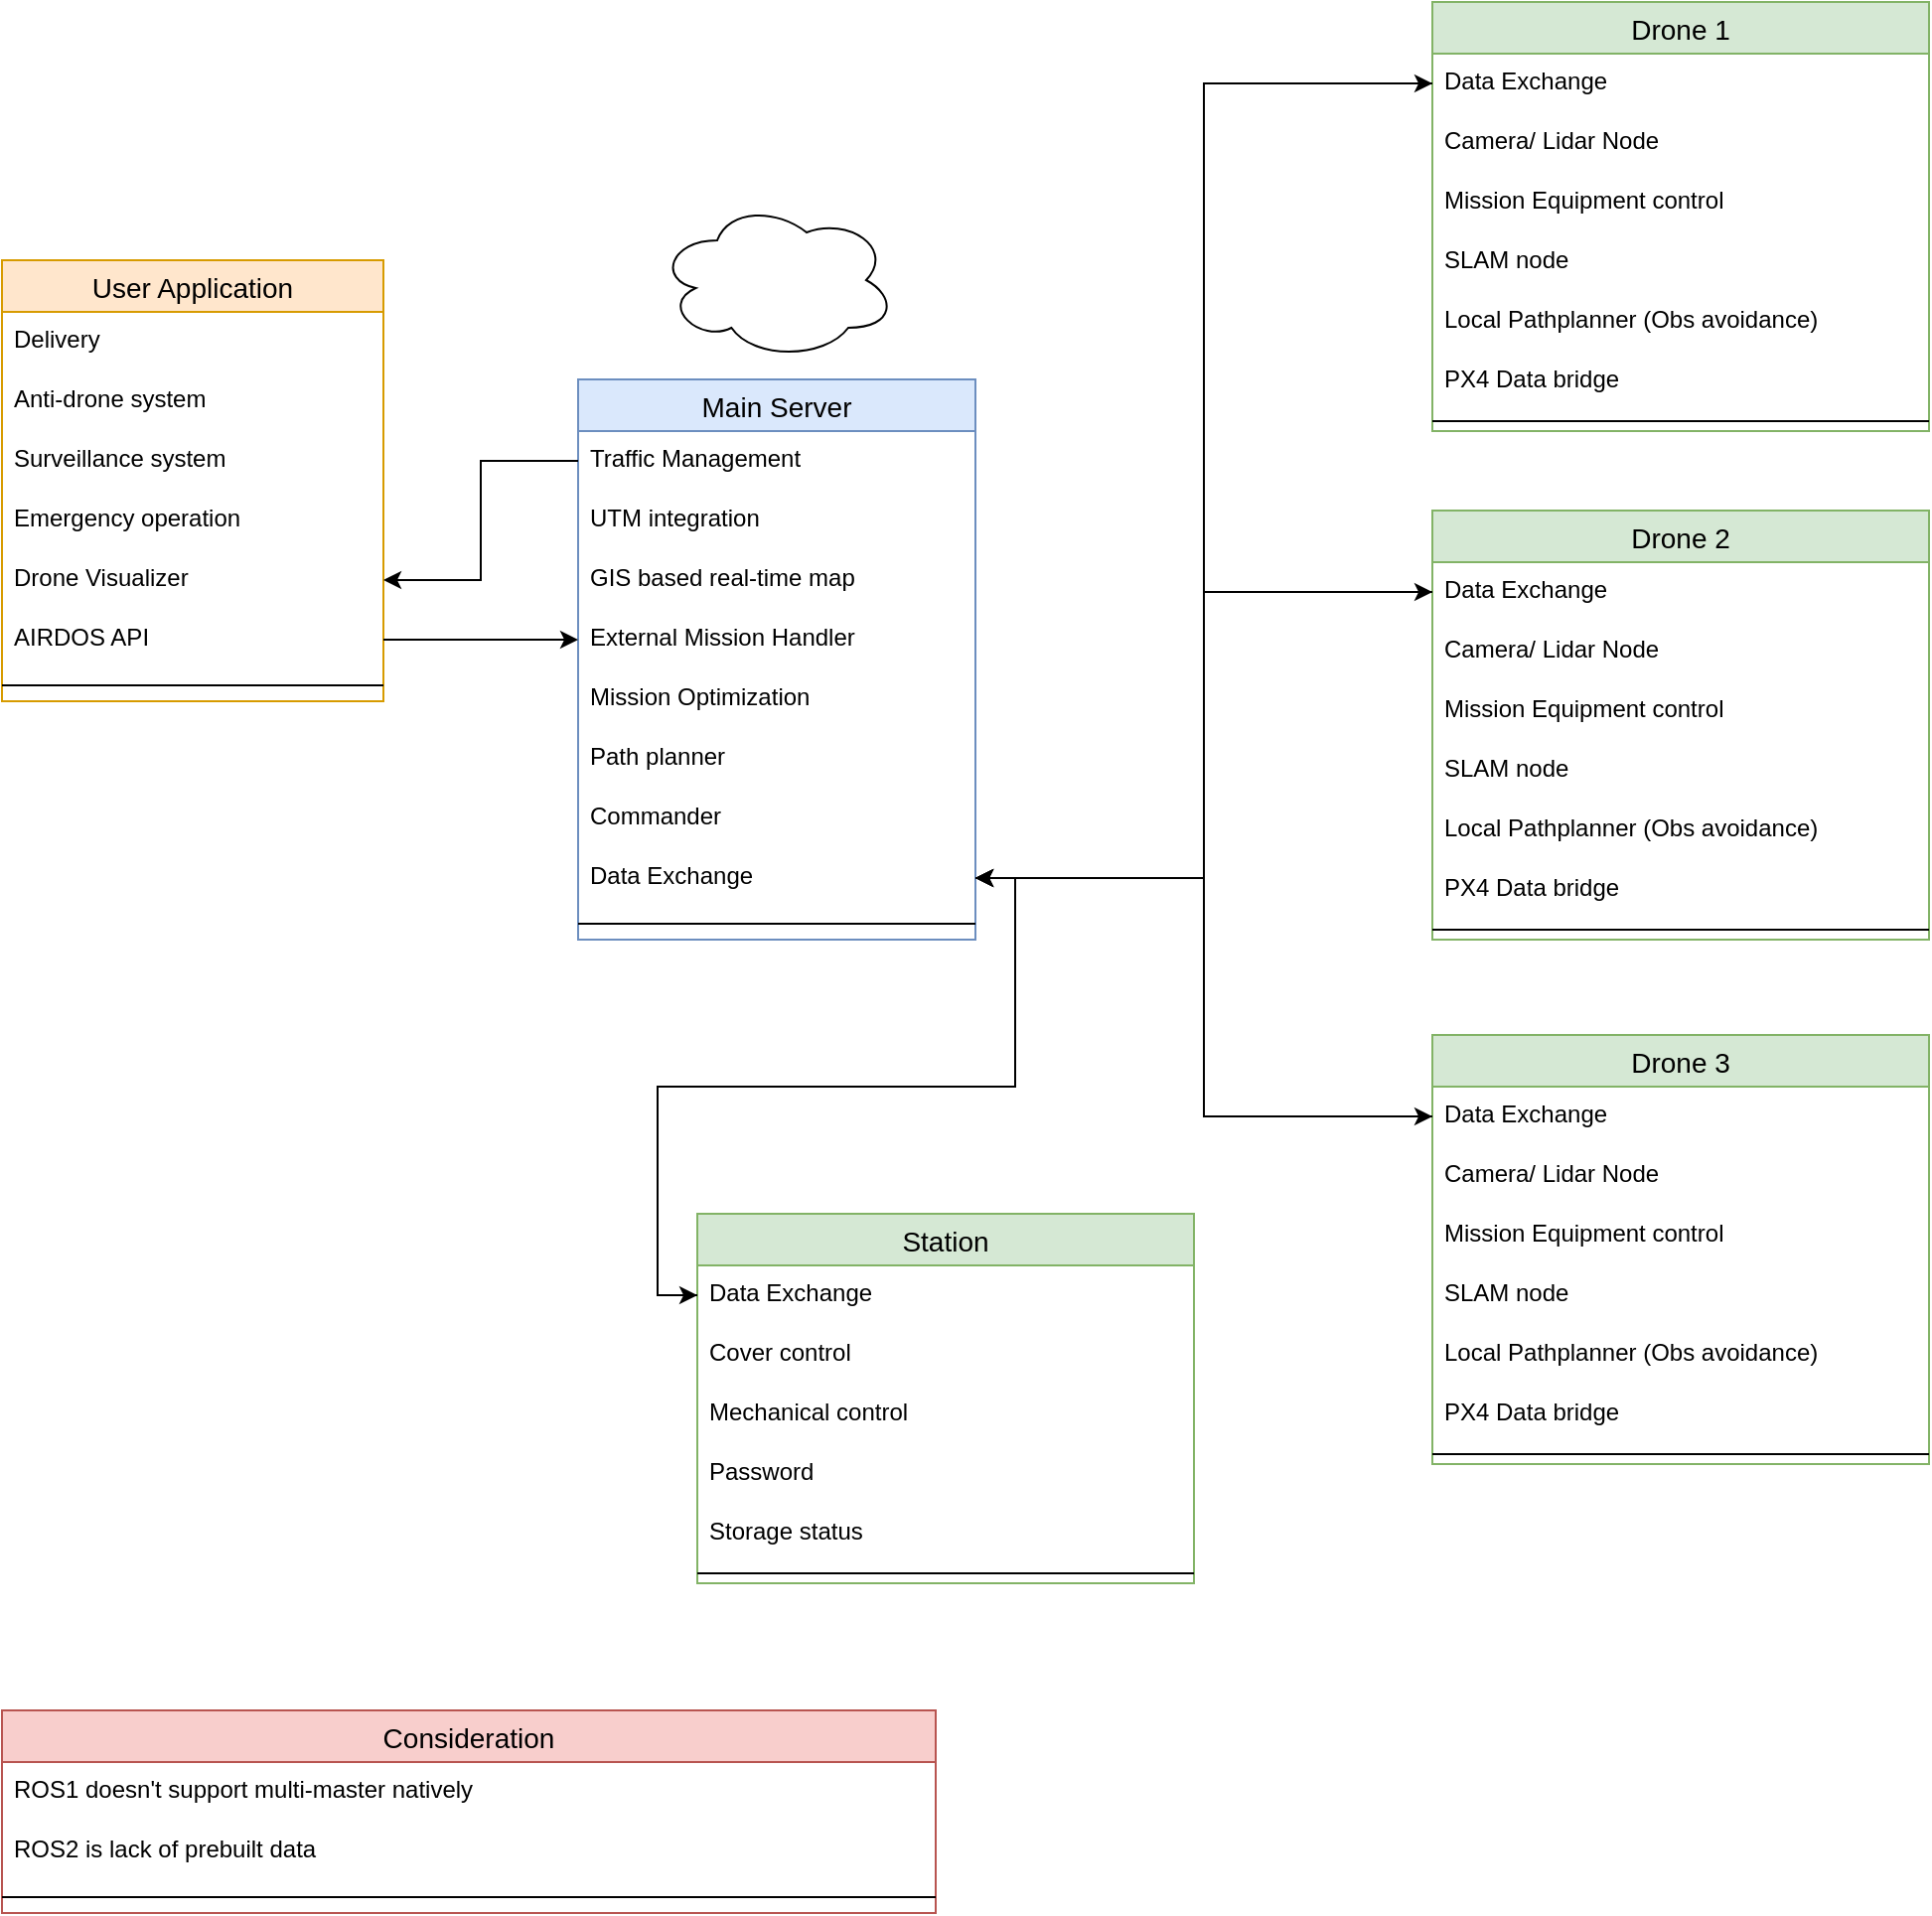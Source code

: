 <mxfile version="14.1.9" type="device" pages="3"><diagram id="08Zb4XzWUyVjKzQZQymE" name="AIRDOS Goal"><mxGraphModel dx="2426" dy="1359" grid="1" gridSize="10" guides="1" tooltips="1" connect="1" arrows="1" fold="1" page="1" pageScale="1" pageWidth="827" pageHeight="1169" math="0" shadow="0"><root><mxCell id="0"/><mxCell id="1" parent="0"/><mxCell id="3Qenq0UvLknU568vcZy3-1" value="Main Server" style="swimlane;fontStyle=0;childLayout=stackLayout;horizontal=1;startSize=26;horizontalStack=0;resizeParent=1;resizeParentMax=0;resizeLast=0;collapsible=1;marginBottom=0;align=center;fontSize=14;fillColor=#dae8fc;strokeColor=#6c8ebf;" vertex="1" parent="1"><mxGeometry x="730" y="220" width="200" height="282" as="geometry"/></mxCell><mxCell id="3Qenq0UvLknU568vcZy3-2" value="Traffic Management" style="text;strokeColor=none;fillColor=none;spacingLeft=4;spacingRight=4;overflow=hidden;rotatable=0;points=[[0,0.5],[1,0.5]];portConstraint=eastwest;fontSize=12;" vertex="1" parent="3Qenq0UvLknU568vcZy3-1"><mxGeometry y="26" width="200" height="30" as="geometry"/></mxCell><mxCell id="3Qenq0UvLknU568vcZy3-5" value="UTM integration" style="text;strokeColor=none;fillColor=none;spacingLeft=4;spacingRight=4;overflow=hidden;rotatable=0;points=[[0,0.5],[1,0.5]];portConstraint=eastwest;fontSize=12;" vertex="1" parent="3Qenq0UvLknU568vcZy3-1"><mxGeometry y="56" width="200" height="30" as="geometry"/></mxCell><mxCell id="3Qenq0UvLknU568vcZy3-3" value="GIS based real-time map" style="text;strokeColor=none;fillColor=none;spacingLeft=4;spacingRight=4;overflow=hidden;rotatable=0;points=[[0,0.5],[1,0.5]];portConstraint=eastwest;fontSize=12;" vertex="1" parent="3Qenq0UvLknU568vcZy3-1"><mxGeometry y="86" width="200" height="30" as="geometry"/></mxCell><mxCell id="3Qenq0UvLknU568vcZy3-19" value="External Mission Handler" style="text;strokeColor=none;fillColor=none;spacingLeft=4;spacingRight=4;overflow=hidden;rotatable=0;points=[[0,0.5],[1,0.5]];portConstraint=eastwest;fontSize=12;" vertex="1" parent="3Qenq0UvLknU568vcZy3-1"><mxGeometry y="116" width="200" height="30" as="geometry"/></mxCell><mxCell id="3Qenq0UvLknU568vcZy3-6" value="Mission Optimization" style="text;strokeColor=none;fillColor=none;spacingLeft=4;spacingRight=4;overflow=hidden;rotatable=0;points=[[0,0.5],[1,0.5]];portConstraint=eastwest;fontSize=12;" vertex="1" parent="3Qenq0UvLknU568vcZy3-1"><mxGeometry y="146" width="200" height="30" as="geometry"/></mxCell><mxCell id="3Qenq0UvLknU568vcZy3-4" value="Path planner" style="text;strokeColor=none;fillColor=none;spacingLeft=4;spacingRight=4;overflow=hidden;rotatable=0;points=[[0,0.5],[1,0.5]];portConstraint=eastwest;fontSize=12;" vertex="1" parent="3Qenq0UvLknU568vcZy3-1"><mxGeometry y="176" width="200" height="30" as="geometry"/></mxCell><mxCell id="3Qenq0UvLknU568vcZy3-17" value="Commander" style="text;strokeColor=none;fillColor=none;spacingLeft=4;spacingRight=4;overflow=hidden;rotatable=0;points=[[0,0.5],[1,0.5]];portConstraint=eastwest;fontSize=12;" vertex="1" parent="3Qenq0UvLknU568vcZy3-1"><mxGeometry y="206" width="200" height="30" as="geometry"/></mxCell><mxCell id="3Qenq0UvLknU568vcZy3-61" value="Data Exchange" style="text;strokeColor=none;fillColor=none;spacingLeft=4;spacingRight=4;overflow=hidden;rotatable=0;points=[[0,0.5],[1,0.5]];portConstraint=eastwest;fontSize=12;" vertex="1" parent="3Qenq0UvLknU568vcZy3-1"><mxGeometry y="236" width="200" height="30" as="geometry"/></mxCell><mxCell id="3Qenq0UvLknU568vcZy3-7" value="" style="line;strokeWidth=1;rotatable=0;dashed=0;labelPosition=right;align=left;verticalAlign=middle;spacingTop=0;spacingLeft=6;points=[];portConstraint=eastwest;" vertex="1" parent="3Qenq0UvLknU568vcZy3-1"><mxGeometry y="266" width="200" height="16" as="geometry"/></mxCell><mxCell id="3Qenq0UvLknU568vcZy3-8" value="Drone 1" style="swimlane;fontStyle=0;childLayout=stackLayout;horizontal=1;startSize=26;horizontalStack=0;resizeParent=1;resizeParentMax=0;resizeLast=0;collapsible=1;marginBottom=0;align=center;fontSize=14;fillColor=#d5e8d4;strokeColor=#82b366;" vertex="1" parent="1"><mxGeometry x="1160" y="30" width="250" height="216" as="geometry"/></mxCell><mxCell id="3Qenq0UvLknU568vcZy3-13" value="Data Exchange" style="text;strokeColor=none;fillColor=none;spacingLeft=4;spacingRight=4;overflow=hidden;rotatable=0;points=[[0,0.5],[1,0.5]];portConstraint=eastwest;fontSize=12;" vertex="1" parent="3Qenq0UvLknU568vcZy3-8"><mxGeometry y="26" width="250" height="30" as="geometry"/></mxCell><mxCell id="3Qenq0UvLknU568vcZy3-10" value="Camera/ Lidar Node" style="text;strokeColor=none;fillColor=none;spacingLeft=4;spacingRight=4;overflow=hidden;rotatable=0;points=[[0,0.5],[1,0.5]];portConstraint=eastwest;fontSize=12;" vertex="1" parent="3Qenq0UvLknU568vcZy3-8"><mxGeometry y="56" width="250" height="30" as="geometry"/></mxCell><mxCell id="3Qenq0UvLknU568vcZy3-11" value="Mission Equipment control&#10;" style="text;strokeColor=none;fillColor=none;spacingLeft=4;spacingRight=4;overflow=hidden;rotatable=0;points=[[0,0.5],[1,0.5]];portConstraint=eastwest;fontSize=12;" vertex="1" parent="3Qenq0UvLknU568vcZy3-8"><mxGeometry y="86" width="250" height="30" as="geometry"/></mxCell><mxCell id="3Qenq0UvLknU568vcZy3-12" value="SLAM node" style="text;strokeColor=none;fillColor=none;spacingLeft=4;spacingRight=4;overflow=hidden;rotatable=0;points=[[0,0.5],[1,0.5]];portConstraint=eastwest;fontSize=12;" vertex="1" parent="3Qenq0UvLknU568vcZy3-8"><mxGeometry y="116" width="250" height="30" as="geometry"/></mxCell><mxCell id="3Qenq0UvLknU568vcZy3-20" value="Local Pathplanner (Obs avoidance)" style="text;strokeColor=none;fillColor=none;spacingLeft=4;spacingRight=4;overflow=hidden;rotatable=0;points=[[0,0.5],[1,0.5]];portConstraint=eastwest;fontSize=12;" vertex="1" parent="3Qenq0UvLknU568vcZy3-8"><mxGeometry y="146" width="250" height="30" as="geometry"/></mxCell><mxCell id="3Qenq0UvLknU568vcZy3-18" value="PX4 Data bridge" style="text;strokeColor=none;fillColor=none;spacingLeft=4;spacingRight=4;overflow=hidden;rotatable=0;points=[[0,0.5],[1,0.5]];portConstraint=eastwest;fontSize=12;" vertex="1" parent="3Qenq0UvLknU568vcZy3-8"><mxGeometry y="176" width="250" height="30" as="geometry"/></mxCell><mxCell id="3Qenq0UvLknU568vcZy3-14" value="" style="line;strokeWidth=1;rotatable=0;dashed=0;labelPosition=right;align=left;verticalAlign=middle;spacingTop=0;spacingLeft=6;points=[];portConstraint=eastwest;" vertex="1" parent="3Qenq0UvLknU568vcZy3-8"><mxGeometry y="206" width="250" height="10" as="geometry"/></mxCell><mxCell id="3Qenq0UvLknU568vcZy3-21" value="User Application" style="swimlane;fontStyle=0;childLayout=stackLayout;horizontal=1;startSize=26;horizontalStack=0;resizeParent=1;resizeParentMax=0;resizeLast=0;collapsible=1;marginBottom=0;align=center;fontSize=14;fillColor=#ffe6cc;strokeColor=#d79b00;" vertex="1" parent="1"><mxGeometry x="440" y="160" width="192" height="222" as="geometry"/></mxCell><mxCell id="3Qenq0UvLknU568vcZy3-23" value="Delivery" style="text;strokeColor=none;fillColor=none;spacingLeft=4;spacingRight=4;overflow=hidden;rotatable=0;points=[[0,0.5],[1,0.5]];portConstraint=eastwest;fontSize=12;" vertex="1" parent="3Qenq0UvLknU568vcZy3-21"><mxGeometry y="26" width="192" height="30" as="geometry"/></mxCell><mxCell id="3Qenq0UvLknU568vcZy3-24" value="Anti-drone system" style="text;strokeColor=none;fillColor=none;spacingLeft=4;spacingRight=4;overflow=hidden;rotatable=0;points=[[0,0.5],[1,0.5]];portConstraint=eastwest;fontSize=12;" vertex="1" parent="3Qenq0UvLknU568vcZy3-21"><mxGeometry y="56" width="192" height="30" as="geometry"/></mxCell><mxCell id="3Qenq0UvLknU568vcZy3-25" value="Surveillance system" style="text;strokeColor=none;fillColor=none;spacingLeft=4;spacingRight=4;overflow=hidden;rotatable=0;points=[[0,0.5],[1,0.5]];portConstraint=eastwest;fontSize=12;" vertex="1" parent="3Qenq0UvLknU568vcZy3-21"><mxGeometry y="86" width="192" height="30" as="geometry"/></mxCell><mxCell id="3Qenq0UvLknU568vcZy3-26" value="Emergency operation" style="text;strokeColor=none;fillColor=none;spacingLeft=4;spacingRight=4;overflow=hidden;rotatable=0;points=[[0,0.5],[1,0.5]];portConstraint=eastwest;fontSize=12;" vertex="1" parent="3Qenq0UvLknU568vcZy3-21"><mxGeometry y="116" width="192" height="30" as="geometry"/></mxCell><mxCell id="3Qenq0UvLknU568vcZy3-33" value="Drone Visualizer" style="text;strokeColor=none;fillColor=none;spacingLeft=4;spacingRight=4;overflow=hidden;rotatable=0;points=[[0,0.5],[1,0.5]];portConstraint=eastwest;fontSize=12;" vertex="1" parent="3Qenq0UvLknU568vcZy3-21"><mxGeometry y="146" width="192" height="30" as="geometry"/></mxCell><mxCell id="3Qenq0UvLknU568vcZy3-30" value="AIRDOS API" style="text;strokeColor=none;fillColor=none;spacingLeft=4;spacingRight=4;overflow=hidden;rotatable=0;points=[[0,0.5],[1,0.5]];portConstraint=eastwest;fontSize=12;" vertex="1" parent="3Qenq0UvLknU568vcZy3-21"><mxGeometry y="176" width="192" height="30" as="geometry"/></mxCell><mxCell id="3Qenq0UvLknU568vcZy3-29" value="" style="line;strokeWidth=1;rotatable=0;dashed=0;labelPosition=right;align=left;verticalAlign=middle;spacingTop=0;spacingLeft=6;points=[];portConstraint=eastwest;" vertex="1" parent="3Qenq0UvLknU568vcZy3-21"><mxGeometry y="206" width="192" height="16" as="geometry"/></mxCell><mxCell id="3Qenq0UvLknU568vcZy3-31" style="edgeStyle=orthogonalEdgeStyle;rounded=0;orthogonalLoop=1;jettySize=auto;html=1;exitX=1;exitY=0.5;exitDx=0;exitDy=0;entryX=0;entryY=0.5;entryDx=0;entryDy=0;" edge="1" parent="1" source="3Qenq0UvLknU568vcZy3-30" target="3Qenq0UvLknU568vcZy3-19"><mxGeometry relative="1" as="geometry"/></mxCell><mxCell id="3Qenq0UvLknU568vcZy3-34" style="edgeStyle=orthogonalEdgeStyle;rounded=0;orthogonalLoop=1;jettySize=auto;html=1;exitX=0;exitY=0.5;exitDx=0;exitDy=0;entryX=1;entryY=0.5;entryDx=0;entryDy=0;" edge="1" parent="1" source="3Qenq0UvLknU568vcZy3-2" target="3Qenq0UvLknU568vcZy3-33"><mxGeometry relative="1" as="geometry"/></mxCell><mxCell id="3Qenq0UvLknU568vcZy3-39" value="Drone 2" style="swimlane;fontStyle=0;childLayout=stackLayout;horizontal=1;startSize=26;horizontalStack=0;resizeParent=1;resizeParentMax=0;resizeLast=0;collapsible=1;marginBottom=0;align=center;fontSize=14;fillColor=#d5e8d4;strokeColor=#82b366;" vertex="1" parent="1"><mxGeometry x="1160" y="286" width="250" height="216" as="geometry"/></mxCell><mxCell id="3Qenq0UvLknU568vcZy3-40" value="Data Exchange" style="text;strokeColor=none;fillColor=none;spacingLeft=4;spacingRight=4;overflow=hidden;rotatable=0;points=[[0,0.5],[1,0.5]];portConstraint=eastwest;fontSize=12;" vertex="1" parent="3Qenq0UvLknU568vcZy3-39"><mxGeometry y="26" width="250" height="30" as="geometry"/></mxCell><mxCell id="3Qenq0UvLknU568vcZy3-41" value="Camera/ Lidar Node" style="text;strokeColor=none;fillColor=none;spacingLeft=4;spacingRight=4;overflow=hidden;rotatable=0;points=[[0,0.5],[1,0.5]];portConstraint=eastwest;fontSize=12;" vertex="1" parent="3Qenq0UvLknU568vcZy3-39"><mxGeometry y="56" width="250" height="30" as="geometry"/></mxCell><mxCell id="3Qenq0UvLknU568vcZy3-42" value="Mission Equipment control&#10;" style="text;strokeColor=none;fillColor=none;spacingLeft=4;spacingRight=4;overflow=hidden;rotatable=0;points=[[0,0.5],[1,0.5]];portConstraint=eastwest;fontSize=12;" vertex="1" parent="3Qenq0UvLknU568vcZy3-39"><mxGeometry y="86" width="250" height="30" as="geometry"/></mxCell><mxCell id="3Qenq0UvLknU568vcZy3-43" value="SLAM node" style="text;strokeColor=none;fillColor=none;spacingLeft=4;spacingRight=4;overflow=hidden;rotatable=0;points=[[0,0.5],[1,0.5]];portConstraint=eastwest;fontSize=12;" vertex="1" parent="3Qenq0UvLknU568vcZy3-39"><mxGeometry y="116" width="250" height="30" as="geometry"/></mxCell><mxCell id="3Qenq0UvLknU568vcZy3-44" value="Local Pathplanner (Obs avoidance)" style="text;strokeColor=none;fillColor=none;spacingLeft=4;spacingRight=4;overflow=hidden;rotatable=0;points=[[0,0.5],[1,0.5]];portConstraint=eastwest;fontSize=12;" vertex="1" parent="3Qenq0UvLknU568vcZy3-39"><mxGeometry y="146" width="250" height="30" as="geometry"/></mxCell><mxCell id="3Qenq0UvLknU568vcZy3-45" value="PX4 Data bridge" style="text;strokeColor=none;fillColor=none;spacingLeft=4;spacingRight=4;overflow=hidden;rotatable=0;points=[[0,0.5],[1,0.5]];portConstraint=eastwest;fontSize=12;" vertex="1" parent="3Qenq0UvLknU568vcZy3-39"><mxGeometry y="176" width="250" height="30" as="geometry"/></mxCell><mxCell id="3Qenq0UvLknU568vcZy3-46" value="" style="line;strokeWidth=1;rotatable=0;dashed=0;labelPosition=right;align=left;verticalAlign=middle;spacingTop=0;spacingLeft=6;points=[];portConstraint=eastwest;" vertex="1" parent="3Qenq0UvLknU568vcZy3-39"><mxGeometry y="206" width="250" height="10" as="geometry"/></mxCell><mxCell id="3Qenq0UvLknU568vcZy3-47" value="Drone 3" style="swimlane;fontStyle=0;childLayout=stackLayout;horizontal=1;startSize=26;horizontalStack=0;resizeParent=1;resizeParentMax=0;resizeLast=0;collapsible=1;marginBottom=0;align=center;fontSize=14;fillColor=#d5e8d4;strokeColor=#82b366;" vertex="1" parent="1"><mxGeometry x="1160" y="550" width="250" height="216" as="geometry"/></mxCell><mxCell id="3Qenq0UvLknU568vcZy3-48" value="Data Exchange" style="text;strokeColor=none;fillColor=none;spacingLeft=4;spacingRight=4;overflow=hidden;rotatable=0;points=[[0,0.5],[1,0.5]];portConstraint=eastwest;fontSize=12;" vertex="1" parent="3Qenq0UvLknU568vcZy3-47"><mxGeometry y="26" width="250" height="30" as="geometry"/></mxCell><mxCell id="3Qenq0UvLknU568vcZy3-49" value="Camera/ Lidar Node" style="text;strokeColor=none;fillColor=none;spacingLeft=4;spacingRight=4;overflow=hidden;rotatable=0;points=[[0,0.5],[1,0.5]];portConstraint=eastwest;fontSize=12;" vertex="1" parent="3Qenq0UvLknU568vcZy3-47"><mxGeometry y="56" width="250" height="30" as="geometry"/></mxCell><mxCell id="3Qenq0UvLknU568vcZy3-50" value="Mission Equipment control&#10;" style="text;strokeColor=none;fillColor=none;spacingLeft=4;spacingRight=4;overflow=hidden;rotatable=0;points=[[0,0.5],[1,0.5]];portConstraint=eastwest;fontSize=12;" vertex="1" parent="3Qenq0UvLknU568vcZy3-47"><mxGeometry y="86" width="250" height="30" as="geometry"/></mxCell><mxCell id="3Qenq0UvLknU568vcZy3-51" value="SLAM node" style="text;strokeColor=none;fillColor=none;spacingLeft=4;spacingRight=4;overflow=hidden;rotatable=0;points=[[0,0.5],[1,0.5]];portConstraint=eastwest;fontSize=12;" vertex="1" parent="3Qenq0UvLknU568vcZy3-47"><mxGeometry y="116" width="250" height="30" as="geometry"/></mxCell><mxCell id="3Qenq0UvLknU568vcZy3-52" value="Local Pathplanner (Obs avoidance)" style="text;strokeColor=none;fillColor=none;spacingLeft=4;spacingRight=4;overflow=hidden;rotatable=0;points=[[0,0.5],[1,0.5]];portConstraint=eastwest;fontSize=12;" vertex="1" parent="3Qenq0UvLknU568vcZy3-47"><mxGeometry y="146" width="250" height="30" as="geometry"/></mxCell><mxCell id="3Qenq0UvLknU568vcZy3-53" value="PX4 Data bridge" style="text;strokeColor=none;fillColor=none;spacingLeft=4;spacingRight=4;overflow=hidden;rotatable=0;points=[[0,0.5],[1,0.5]];portConstraint=eastwest;fontSize=12;" vertex="1" parent="3Qenq0UvLknU568vcZy3-47"><mxGeometry y="176" width="250" height="30" as="geometry"/></mxCell><mxCell id="3Qenq0UvLknU568vcZy3-54" value="" style="line;strokeWidth=1;rotatable=0;dashed=0;labelPosition=right;align=left;verticalAlign=middle;spacingTop=0;spacingLeft=6;points=[];portConstraint=eastwest;" vertex="1" parent="3Qenq0UvLknU568vcZy3-47"><mxGeometry y="206" width="250" height="10" as="geometry"/></mxCell><mxCell id="3Qenq0UvLknU568vcZy3-62" style="edgeStyle=orthogonalEdgeStyle;rounded=0;orthogonalLoop=1;jettySize=auto;html=1;exitX=1;exitY=0.5;exitDx=0;exitDy=0;entryX=0;entryY=0.5;entryDx=0;entryDy=0;" edge="1" parent="1" source="3Qenq0UvLknU568vcZy3-61" target="3Qenq0UvLknU568vcZy3-13"><mxGeometry relative="1" as="geometry"/></mxCell><mxCell id="3Qenq0UvLknU568vcZy3-63" style="edgeStyle=orthogonalEdgeStyle;rounded=0;orthogonalLoop=1;jettySize=auto;html=1;exitX=1;exitY=0.5;exitDx=0;exitDy=0;" edge="1" parent="1" source="3Qenq0UvLknU568vcZy3-61" target="3Qenq0UvLknU568vcZy3-40"><mxGeometry relative="1" as="geometry"/></mxCell><mxCell id="3Qenq0UvLknU568vcZy3-64" style="edgeStyle=orthogonalEdgeStyle;rounded=0;orthogonalLoop=1;jettySize=auto;html=1;exitX=1;exitY=0.5;exitDx=0;exitDy=0;entryX=0;entryY=0.5;entryDx=0;entryDy=0;" edge="1" parent="1" source="3Qenq0UvLknU568vcZy3-61" target="3Qenq0UvLknU568vcZy3-48"><mxGeometry relative="1" as="geometry"/></mxCell><mxCell id="3Qenq0UvLknU568vcZy3-66" style="edgeStyle=orthogonalEdgeStyle;rounded=0;orthogonalLoop=1;jettySize=auto;html=1;exitX=0;exitY=0.5;exitDx=0;exitDy=0;entryX=1;entryY=0.5;entryDx=0;entryDy=0;" edge="1" parent="1" source="3Qenq0UvLknU568vcZy3-48" target="3Qenq0UvLknU568vcZy3-61"><mxGeometry relative="1" as="geometry"/></mxCell><mxCell id="3Qenq0UvLknU568vcZy3-68" style="edgeStyle=orthogonalEdgeStyle;rounded=0;orthogonalLoop=1;jettySize=auto;html=1;exitX=0;exitY=0.5;exitDx=0;exitDy=0;entryX=1;entryY=0.5;entryDx=0;entryDy=0;" edge="1" parent="1" source="3Qenq0UvLknU568vcZy3-40" target="3Qenq0UvLknU568vcZy3-61"><mxGeometry relative="1" as="geometry"/></mxCell><mxCell id="3Qenq0UvLknU568vcZy3-69" style="edgeStyle=orthogonalEdgeStyle;rounded=0;orthogonalLoop=1;jettySize=auto;html=1;exitX=0;exitY=0.5;exitDx=0;exitDy=0;entryX=1;entryY=0.5;entryDx=0;entryDy=0;" edge="1" parent="1" source="3Qenq0UvLknU568vcZy3-13" target="3Qenq0UvLknU568vcZy3-61"><mxGeometry relative="1" as="geometry"/></mxCell><mxCell id="3Qenq0UvLknU568vcZy3-70" value="" style="ellipse;shape=cloud;whiteSpace=wrap;html=1;" vertex="1" parent="1"><mxGeometry x="770" y="130" width="120" height="80" as="geometry"/></mxCell><mxCell id="3Qenq0UvLknU568vcZy3-73" value="Consideration" style="swimlane;fontStyle=0;childLayout=stackLayout;horizontal=1;startSize=26;horizontalStack=0;resizeParent=1;resizeParentMax=0;resizeLast=0;collapsible=1;marginBottom=0;align=center;fontSize=14;fillColor=#f8cecc;strokeColor=#b85450;" vertex="1" parent="1"><mxGeometry x="440" y="890" width="470" height="102" as="geometry"/></mxCell><mxCell id="3Qenq0UvLknU568vcZy3-78" value="ROS1 doesn't support multi-master natively" style="text;strokeColor=none;fillColor=none;spacingLeft=4;spacingRight=4;overflow=hidden;rotatable=0;points=[[0,0.5],[1,0.5]];portConstraint=eastwest;fontSize=12;" vertex="1" parent="3Qenq0UvLknU568vcZy3-73"><mxGeometry y="26" width="470" height="30" as="geometry"/></mxCell><mxCell id="3Qenq0UvLknU568vcZy3-79" value="ROS2 is lack of prebuilt data" style="text;strokeColor=none;fillColor=none;spacingLeft=4;spacingRight=4;overflow=hidden;rotatable=0;points=[[0,0.5],[1,0.5]];portConstraint=eastwest;fontSize=12;" vertex="1" parent="3Qenq0UvLknU568vcZy3-73"><mxGeometry y="56" width="470" height="30" as="geometry"/></mxCell><mxCell id="3Qenq0UvLknU568vcZy3-80" value="" style="line;strokeWidth=1;rotatable=0;dashed=0;labelPosition=right;align=left;verticalAlign=middle;spacingTop=0;spacingLeft=6;points=[];portConstraint=eastwest;" vertex="1" parent="3Qenq0UvLknU568vcZy3-73"><mxGeometry y="86" width="470" height="16" as="geometry"/></mxCell><mxCell id="3Qenq0UvLknU568vcZy3-81" value="Station" style="swimlane;fontStyle=0;childLayout=stackLayout;horizontal=1;startSize=26;horizontalStack=0;resizeParent=1;resizeParentMax=0;resizeLast=0;collapsible=1;marginBottom=0;align=center;fontSize=14;fillColor=#d5e8d4;strokeColor=#82b366;" vertex="1" parent="1"><mxGeometry x="790" y="640" width="250" height="186" as="geometry"/></mxCell><mxCell id="3Qenq0UvLknU568vcZy3-91" value="Data Exchange" style="text;strokeColor=none;fillColor=none;spacingLeft=4;spacingRight=4;overflow=hidden;rotatable=0;points=[[0,0.5],[1,0.5]];portConstraint=eastwest;fontSize=12;" vertex="1" parent="3Qenq0UvLknU568vcZy3-81"><mxGeometry y="26" width="250" height="30" as="geometry"/></mxCell><mxCell id="3Qenq0UvLknU568vcZy3-82" value="Cover control" style="text;strokeColor=none;fillColor=none;spacingLeft=4;spacingRight=4;overflow=hidden;rotatable=0;points=[[0,0.5],[1,0.5]];portConstraint=eastwest;fontSize=12;" vertex="1" parent="3Qenq0UvLknU568vcZy3-81"><mxGeometry y="56" width="250" height="30" as="geometry"/></mxCell><mxCell id="3Qenq0UvLknU568vcZy3-83" value="Mechanical control" style="text;strokeColor=none;fillColor=none;spacingLeft=4;spacingRight=4;overflow=hidden;rotatable=0;points=[[0,0.5],[1,0.5]];portConstraint=eastwest;fontSize=12;" vertex="1" parent="3Qenq0UvLknU568vcZy3-81"><mxGeometry y="86" width="250" height="30" as="geometry"/></mxCell><mxCell id="3Qenq0UvLknU568vcZy3-84" value="Password" style="text;strokeColor=none;fillColor=none;spacingLeft=4;spacingRight=4;overflow=hidden;rotatable=0;points=[[0,0.5],[1,0.5]];portConstraint=eastwest;fontSize=12;" vertex="1" parent="3Qenq0UvLknU568vcZy3-81"><mxGeometry y="116" width="250" height="30" as="geometry"/></mxCell><mxCell id="3Qenq0UvLknU568vcZy3-87" value="Storage status" style="text;strokeColor=none;fillColor=none;spacingLeft=4;spacingRight=4;overflow=hidden;rotatable=0;points=[[0,0.5],[1,0.5]];portConstraint=eastwest;fontSize=12;" vertex="1" parent="3Qenq0UvLknU568vcZy3-81"><mxGeometry y="146" width="250" height="30" as="geometry"/></mxCell><mxCell id="3Qenq0UvLknU568vcZy3-88" value="" style="line;strokeWidth=1;rotatable=0;dashed=0;labelPosition=right;align=left;verticalAlign=middle;spacingTop=0;spacingLeft=6;points=[];portConstraint=eastwest;" vertex="1" parent="3Qenq0UvLknU568vcZy3-81"><mxGeometry y="176" width="250" height="10" as="geometry"/></mxCell><mxCell id="3Qenq0UvLknU568vcZy3-94" style="edgeStyle=orthogonalEdgeStyle;rounded=0;orthogonalLoop=1;jettySize=auto;html=1;exitX=0;exitY=0.5;exitDx=0;exitDy=0;entryX=1;entryY=0.5;entryDx=0;entryDy=0;" edge="1" parent="1" source="3Qenq0UvLknU568vcZy3-91" target="3Qenq0UvLknU568vcZy3-61"><mxGeometry relative="1" as="geometry"/></mxCell><mxCell id="3Qenq0UvLknU568vcZy3-95" style="edgeStyle=orthogonalEdgeStyle;rounded=0;orthogonalLoop=1;jettySize=auto;html=1;exitX=1;exitY=0.5;exitDx=0;exitDy=0;entryX=0;entryY=0.5;entryDx=0;entryDy=0;" edge="1" parent="1" source="3Qenq0UvLknU568vcZy3-61" target="3Qenq0UvLknU568vcZy3-91"><mxGeometry relative="1" as="geometry"/></mxCell></root></mxGraphModel></diagram><diagram name="AIRDOS bare-bone(~21.02)" id="qLdwDczmd6_UW-kRe-Y9"><mxGraphModel dx="371" dy="213" grid="1" gridSize="10" guides="1" tooltips="1" connect="1" arrows="1" fold="1" page="1" pageScale="1" pageWidth="827" pageHeight="1169" math="0" shadow="0"><root><mxCell id="_vxWxI9yFmIR3FScZjV8-0"/><mxCell id="_vxWxI9yFmIR3FScZjV8-1" parent="_vxWxI9yFmIR3FScZjV8-0"/><mxCell id="_vxWxI9yFmIR3FScZjV8-2" value="Main Server" style="swimlane;fontStyle=0;childLayout=stackLayout;horizontal=1;startSize=26;horizontalStack=0;resizeParent=1;resizeParentMax=0;resizeLast=0;collapsible=1;marginBottom=0;align=center;fontSize=14;fillColor=#dae8fc;strokeColor=#6c8ebf;" vertex="1" parent="_vxWxI9yFmIR3FScZjV8-1"><mxGeometry x="730" y="220" width="200" height="162" as="geometry"/></mxCell><mxCell id="_vxWxI9yFmIR3FScZjV8-3" value="Traffic Management" style="text;strokeColor=none;fillColor=none;spacingLeft=4;spacingRight=4;overflow=hidden;rotatable=0;points=[[0,0.5],[1,0.5]];portConstraint=eastwest;fontSize=12;" vertex="1" parent="_vxWxI9yFmIR3FScZjV8-2"><mxGeometry y="26" width="200" height="30" as="geometry"/></mxCell><mxCell id="_vxWxI9yFmIR3FScZjV8-6" value="External Mission Handler" style="text;strokeColor=none;fillColor=none;spacingLeft=4;spacingRight=4;overflow=hidden;rotatable=0;points=[[0,0.5],[1,0.5]];portConstraint=eastwest;fontSize=12;" vertex="1" parent="_vxWxI9yFmIR3FScZjV8-2"><mxGeometry y="56" width="200" height="30" as="geometry"/></mxCell><mxCell id="_vxWxI9yFmIR3FScZjV8-9" value="Commander" style="text;strokeColor=none;fillColor=none;spacingLeft=4;spacingRight=4;overflow=hidden;rotatable=0;points=[[0,0.5],[1,0.5]];portConstraint=eastwest;fontSize=12;" vertex="1" parent="_vxWxI9yFmIR3FScZjV8-2"><mxGeometry y="86" width="200" height="30" as="geometry"/></mxCell><mxCell id="_vxWxI9yFmIR3FScZjV8-10" value="Data Exchange" style="text;strokeColor=none;fillColor=none;spacingLeft=4;spacingRight=4;overflow=hidden;rotatable=0;points=[[0,0.5],[1,0.5]];portConstraint=eastwest;fontSize=12;" vertex="1" parent="_vxWxI9yFmIR3FScZjV8-2"><mxGeometry y="116" width="200" height="30" as="geometry"/></mxCell><mxCell id="_vxWxI9yFmIR3FScZjV8-11" value="" style="line;strokeWidth=1;rotatable=0;dashed=0;labelPosition=right;align=left;verticalAlign=middle;spacingTop=0;spacingLeft=6;points=[];portConstraint=eastwest;" vertex="1" parent="_vxWxI9yFmIR3FScZjV8-2"><mxGeometry y="146" width="200" height="16" as="geometry"/></mxCell><mxCell id="_vxWxI9yFmIR3FScZjV8-12" value="Drone 1" style="swimlane;fontStyle=0;childLayout=stackLayout;horizontal=1;startSize=26;horizontalStack=0;resizeParent=1;resizeParentMax=0;resizeLast=0;collapsible=1;marginBottom=0;align=center;fontSize=14;fillColor=#d5e8d4;strokeColor=#82b366;" vertex="1" parent="_vxWxI9yFmIR3FScZjV8-1"><mxGeometry x="1160" y="110" width="250" height="126" as="geometry"/></mxCell><mxCell id="_vxWxI9yFmIR3FScZjV8-13" value="Data Exchange" style="text;strokeColor=none;fillColor=none;spacingLeft=4;spacingRight=4;overflow=hidden;rotatable=0;points=[[0,0.5],[1,0.5]];portConstraint=eastwest;fontSize=12;" vertex="1" parent="_vxWxI9yFmIR3FScZjV8-12"><mxGeometry y="26" width="250" height="30" as="geometry"/></mxCell><mxCell id="_vxWxI9yFmIR3FScZjV8-15" value="Mission Equipment control&#10;" style="text;strokeColor=none;fillColor=none;spacingLeft=4;spacingRight=4;overflow=hidden;rotatable=0;points=[[0,0.5],[1,0.5]];portConstraint=eastwest;fontSize=12;" vertex="1" parent="_vxWxI9yFmIR3FScZjV8-12"><mxGeometry y="56" width="250" height="30" as="geometry"/></mxCell><mxCell id="_vxWxI9yFmIR3FScZjV8-18" value="PX4 Data bridge" style="text;strokeColor=none;fillColor=none;spacingLeft=4;spacingRight=4;overflow=hidden;rotatable=0;points=[[0,0.5],[1,0.5]];portConstraint=eastwest;fontSize=12;" vertex="1" parent="_vxWxI9yFmIR3FScZjV8-12"><mxGeometry y="86" width="250" height="30" as="geometry"/></mxCell><mxCell id="_vxWxI9yFmIR3FScZjV8-19" value="" style="line;strokeWidth=1;rotatable=0;dashed=0;labelPosition=right;align=left;verticalAlign=middle;spacingTop=0;spacingLeft=6;points=[];portConstraint=eastwest;" vertex="1" parent="_vxWxI9yFmIR3FScZjV8-12"><mxGeometry y="116" width="250" height="10" as="geometry"/></mxCell><mxCell id="_vxWxI9yFmIR3FScZjV8-20" value="User Application" style="swimlane;fontStyle=0;childLayout=stackLayout;horizontal=1;startSize=26;horizontalStack=0;resizeParent=1;resizeParentMax=0;resizeLast=0;collapsible=1;marginBottom=0;align=center;fontSize=14;fillColor=#ffe6cc;strokeColor=#d79b00;" vertex="1" parent="_vxWxI9yFmIR3FScZjV8-1"><mxGeometry x="440" y="160" width="192" height="102" as="geometry"/></mxCell><mxCell id="_vxWxI9yFmIR3FScZjV8-21" value="Delivery" style="text;strokeColor=none;fillColor=none;spacingLeft=4;spacingRight=4;overflow=hidden;rotatable=0;points=[[0,0.5],[1,0.5]];portConstraint=eastwest;fontSize=12;" vertex="1" parent="_vxWxI9yFmIR3FScZjV8-20"><mxGeometry y="26" width="192" height="30" as="geometry"/></mxCell><mxCell id="_vxWxI9yFmIR3FScZjV8-26" value="AIRDOS API" style="text;strokeColor=none;fillColor=none;spacingLeft=4;spacingRight=4;overflow=hidden;rotatable=0;points=[[0,0.5],[1,0.5]];portConstraint=eastwest;fontSize=12;" vertex="1" parent="_vxWxI9yFmIR3FScZjV8-20"><mxGeometry y="56" width="192" height="30" as="geometry"/></mxCell><mxCell id="_vxWxI9yFmIR3FScZjV8-27" value="" style="line;strokeWidth=1;rotatable=0;dashed=0;labelPosition=right;align=left;verticalAlign=middle;spacingTop=0;spacingLeft=6;points=[];portConstraint=eastwest;" vertex="1" parent="_vxWxI9yFmIR3FScZjV8-20"><mxGeometry y="86" width="192" height="16" as="geometry"/></mxCell><mxCell id="_vxWxI9yFmIR3FScZjV8-28" style="edgeStyle=orthogonalEdgeStyle;rounded=0;orthogonalLoop=1;jettySize=auto;html=1;exitX=1;exitY=0.5;exitDx=0;exitDy=0;entryX=0;entryY=0.5;entryDx=0;entryDy=0;" edge="1" parent="_vxWxI9yFmIR3FScZjV8-1" source="_vxWxI9yFmIR3FScZjV8-26" target="_vxWxI9yFmIR3FScZjV8-6"><mxGeometry relative="1" as="geometry"/></mxCell><mxCell id="_vxWxI9yFmIR3FScZjV8-46" style="edgeStyle=orthogonalEdgeStyle;rounded=0;orthogonalLoop=1;jettySize=auto;html=1;exitX=1;exitY=0.5;exitDx=0;exitDy=0;entryX=0;entryY=0.5;entryDx=0;entryDy=0;" edge="1" parent="_vxWxI9yFmIR3FScZjV8-1" source="_vxWxI9yFmIR3FScZjV8-10" target="_vxWxI9yFmIR3FScZjV8-13"><mxGeometry relative="1" as="geometry"/></mxCell><mxCell id="_vxWxI9yFmIR3FScZjV8-51" style="edgeStyle=orthogonalEdgeStyle;rounded=0;orthogonalLoop=1;jettySize=auto;html=1;exitX=0;exitY=0.5;exitDx=0;exitDy=0;entryX=1;entryY=0.5;entryDx=0;entryDy=0;" edge="1" parent="_vxWxI9yFmIR3FScZjV8-1" source="_vxWxI9yFmIR3FScZjV8-13" target="_vxWxI9yFmIR3FScZjV8-10"><mxGeometry relative="1" as="geometry"/></mxCell><mxCell id="_vxWxI9yFmIR3FScZjV8-52" value="" style="ellipse;shape=cloud;whiteSpace=wrap;html=1;" vertex="1" parent="_vxWxI9yFmIR3FScZjV8-1"><mxGeometry x="770" y="140" width="120" height="80" as="geometry"/></mxCell><mxCell id="_vxWxI9yFmIR3FScZjV8-53" value="Consideration" style="swimlane;fontStyle=0;childLayout=stackLayout;horizontal=1;startSize=26;horizontalStack=0;resizeParent=1;resizeParentMax=0;resizeLast=0;collapsible=1;marginBottom=0;align=center;fontSize=14;fillColor=#f8cecc;strokeColor=#b85450;" vertex="1" parent="_vxWxI9yFmIR3FScZjV8-1"><mxGeometry x="440" y="470" width="470" height="102" as="geometry"/></mxCell><mxCell id="_vxWxI9yFmIR3FScZjV8-54" value="ROS1 doesn't support multi-master natively" style="text;strokeColor=none;fillColor=none;spacingLeft=4;spacingRight=4;overflow=hidden;rotatable=0;points=[[0,0.5],[1,0.5]];portConstraint=eastwest;fontSize=12;" vertex="1" parent="_vxWxI9yFmIR3FScZjV8-53"><mxGeometry y="26" width="470" height="30" as="geometry"/></mxCell><mxCell id="_vxWxI9yFmIR3FScZjV8-55" value="ROS2 is lack of prebuilt data" style="text;strokeColor=none;fillColor=none;spacingLeft=4;spacingRight=4;overflow=hidden;rotatable=0;points=[[0,0.5],[1,0.5]];portConstraint=eastwest;fontSize=12;" vertex="1" parent="_vxWxI9yFmIR3FScZjV8-53"><mxGeometry y="56" width="470" height="30" as="geometry"/></mxCell><mxCell id="_vxWxI9yFmIR3FScZjV8-56" value="" style="line;strokeWidth=1;rotatable=0;dashed=0;labelPosition=right;align=left;verticalAlign=middle;spacingTop=0;spacingLeft=6;points=[];portConstraint=eastwest;" vertex="1" parent="_vxWxI9yFmIR3FScZjV8-53"><mxGeometry y="86" width="470" height="16" as="geometry"/></mxCell><mxCell id="_vxWxI9yFmIR3FScZjV8-57" value="Station" style="swimlane;fontStyle=0;childLayout=stackLayout;horizontal=1;startSize=26;horizontalStack=0;resizeParent=1;resizeParentMax=0;resizeLast=0;collapsible=1;marginBottom=0;align=center;fontSize=14;fillColor=#d5e8d4;strokeColor=#82b366;" vertex="1" parent="_vxWxI9yFmIR3FScZjV8-1"><mxGeometry x="1160" y="300" width="250" height="96" as="geometry"/></mxCell><mxCell id="_vxWxI9yFmIR3FScZjV8-58" value="Data Exchange" style="text;strokeColor=none;fillColor=none;spacingLeft=4;spacingRight=4;overflow=hidden;rotatable=0;points=[[0,0.5],[1,0.5]];portConstraint=eastwest;fontSize=12;" vertex="1" parent="_vxWxI9yFmIR3FScZjV8-57"><mxGeometry y="26" width="250" height="30" as="geometry"/></mxCell><mxCell id="_vxWxI9yFmIR3FScZjV8-60" value="Mechanical control" style="text;strokeColor=none;fillColor=none;spacingLeft=4;spacingRight=4;overflow=hidden;rotatable=0;points=[[0,0.5],[1,0.5]];portConstraint=eastwest;fontSize=12;" vertex="1" parent="_vxWxI9yFmIR3FScZjV8-57"><mxGeometry y="56" width="250" height="30" as="geometry"/></mxCell><mxCell id="_vxWxI9yFmIR3FScZjV8-63" value="" style="line;strokeWidth=1;rotatable=0;dashed=0;labelPosition=right;align=left;verticalAlign=middle;spacingTop=0;spacingLeft=6;points=[];portConstraint=eastwest;" vertex="1" parent="_vxWxI9yFmIR3FScZjV8-57"><mxGeometry y="86" width="250" height="10" as="geometry"/></mxCell><mxCell id="_vxWxI9yFmIR3FScZjV8-64" style="edgeStyle=orthogonalEdgeStyle;rounded=0;orthogonalLoop=1;jettySize=auto;html=1;exitX=0;exitY=0.5;exitDx=0;exitDy=0;entryX=1;entryY=0.5;entryDx=0;entryDy=0;" edge="1" parent="_vxWxI9yFmIR3FScZjV8-1" source="_vxWxI9yFmIR3FScZjV8-58" target="_vxWxI9yFmIR3FScZjV8-10"><mxGeometry relative="1" as="geometry"/></mxCell><mxCell id="_vxWxI9yFmIR3FScZjV8-65" style="edgeStyle=orthogonalEdgeStyle;rounded=0;orthogonalLoop=1;jettySize=auto;html=1;exitX=1;exitY=0.5;exitDx=0;exitDy=0;entryX=0;entryY=0.5;entryDx=0;entryDy=0;" edge="1" parent="_vxWxI9yFmIR3FScZjV8-1" source="_vxWxI9yFmIR3FScZjV8-10" target="_vxWxI9yFmIR3FScZjV8-58"><mxGeometry relative="1" as="geometry"/></mxCell><mxCell id="gpmpNigVnEl7dpbfDVkV-7" value="Main Server" style="swimlane;fillColor=#dae8fc;strokeColor=#6c8ebf;" vertex="1" parent="_vxWxI9yFmIR3FScZjV8-1"><mxGeometry x="510" y="960" width="710" height="670" as="geometry"/></mxCell><mxCell id="gpmpNigVnEl7dpbfDVkV-8" value="&lt;font style=&quot;font-size: 17px&quot;&gt;Data Exchange&lt;/font&gt;" style="ellipse;whiteSpace=wrap;html=1;" vertex="1" parent="gpmpNigVnEl7dpbfDVkV-7"><mxGeometry x="500" y="570" width="200" height="80" as="geometry"/></mxCell><mxCell id="gpmpNigVnEl7dpbfDVkV-10" value="&lt;font style=&quot;font-size: 17px&quot;&gt;Commander&lt;/font&gt;" style="ellipse;whiteSpace=wrap;html=1;" vertex="1" parent="gpmpNigVnEl7dpbfDVkV-7"><mxGeometry x="270" y="350" width="200" height="80" as="geometry"/></mxCell><mxCell id="gpmpNigVnEl7dpbfDVkV-13" value="&lt;font style=&quot;font-size: 17px&quot;&gt;gazebo&lt;/font&gt;" style="ellipse;whiteSpace=wrap;html=1;" vertex="1" parent="gpmpNigVnEl7dpbfDVkV-7"><mxGeometry x="480" y="70" width="200" height="80" as="geometry"/></mxCell><mxCell id="gpmpNigVnEl7dpbfDVkV-30" value="Drone position, status" style="shape=flexArrow;endArrow=classic;html=1;spacingTop=-1;endSize=11;startSize=14;" edge="1" parent="gpmpNigVnEl7dpbfDVkV-7"><mxGeometry width="50" height="50" relative="1" as="geometry"><mxPoint x="-10" y="260" as="sourcePoint"/><mxPoint x="-320" y="260" as="targetPoint"/></mxGeometry></mxCell><mxCell id="gpmpNigVnEl7dpbfDVkV-32" value="" style="curved=1;endArrow=classic;html=1;exitX=1;exitY=1;exitDx=0;exitDy=0;entryX=0.254;entryY=0.022;entryDx=0;entryDy=0;entryPerimeter=0;" edge="1" parent="gpmpNigVnEl7dpbfDVkV-7" source="gpmpNigVnEl7dpbfDVkV-10" target="gpmpNigVnEl7dpbfDVkV-8"><mxGeometry width="50" height="50" relative="1" as="geometry"><mxPoint x="410" y="520" as="sourcePoint"/><mxPoint x="460" y="470" as="targetPoint"/><Array as="points"><mxPoint x="490" y="450"/><mxPoint x="540" y="500"/></Array></mxGeometry></mxCell><mxCell id="gpmpNigVnEl7dpbfDVkV-34" value="&amp;nbsp;Mavlink control packet" style="edgeLabel;html=1;align=center;verticalAlign=middle;resizable=0;points=[];" vertex="1" connectable="0" parent="gpmpNigVnEl7dpbfDVkV-32"><mxGeometry x="0.122" y="2" relative="1" as="geometry"><mxPoint as="offset"/></mxGeometry></mxCell><mxCell id="gpmpNigVnEl7dpbfDVkV-37" value="" style="curved=1;endArrow=classic;html=1;exitX=0;exitY=0.5;exitDx=0;exitDy=0;entryX=0.5;entryY=1;entryDx=0;entryDy=0;" edge="1" parent="gpmpNigVnEl7dpbfDVkV-7" source="gpmpNigVnEl7dpbfDVkV-8" target="gpmpNigVnEl7dpbfDVkV-10"><mxGeometry width="50" height="50" relative="1" as="geometry"><mxPoint x="370" y="570" as="sourcePoint"/><mxPoint x="420" y="520" as="targetPoint"/><Array as="points"><mxPoint x="440" y="560"/><mxPoint x="390" y="500"/></Array></mxGeometry></mxCell><mxCell id="gpmpNigVnEl7dpbfDVkV-38" value="Drone telemetry" style="edgeLabel;html=1;align=center;verticalAlign=middle;resizable=0;points=[];" vertex="1" connectable="0" parent="gpmpNigVnEl7dpbfDVkV-37"><mxGeometry x="-0.105" y="-1" relative="1" as="geometry"><mxPoint as="offset"/></mxGeometry></mxCell><mxCell id="gpmpNigVnEl7dpbfDVkV-46" value="External Mission Handler" style="swimlane;fontStyle=0;childLayout=stackLayout;horizontal=1;startSize=26;horizontalStack=0;resizeParent=1;resizeParentMax=0;resizeLast=0;collapsible=1;marginBottom=0;align=center;fontSize=14;fillColor=#dae8fc;strokeColor=#6c8ebf;" vertex="1" parent="gpmpNigVnEl7dpbfDVkV-7"><mxGeometry y="160" width="200" height="162" as="geometry"/></mxCell><mxCell id="gpmpNigVnEl7dpbfDVkV-47" value="Traffic Management" style="text;strokeColor=none;fillColor=none;spacingLeft=4;spacingRight=4;overflow=hidden;rotatable=0;points=[[0,0.5],[1,0.5]];portConstraint=eastwest;fontSize=12;" vertex="1" parent="gpmpNigVnEl7dpbfDVkV-46"><mxGeometry y="26" width="200" height="30" as="geometry"/></mxCell><mxCell id="gpmpNigVnEl7dpbfDVkV-48" value="External Mission Handler" style="text;strokeColor=none;fillColor=none;spacingLeft=4;spacingRight=4;overflow=hidden;rotatable=0;points=[[0,0.5],[1,0.5]];portConstraint=eastwest;fontSize=12;" vertex="1" parent="gpmpNigVnEl7dpbfDVkV-46"><mxGeometry y="56" width="200" height="30" as="geometry"/></mxCell><mxCell id="gpmpNigVnEl7dpbfDVkV-49" value="Commander" style="text;strokeColor=none;fillColor=none;spacingLeft=4;spacingRight=4;overflow=hidden;rotatable=0;points=[[0,0.5],[1,0.5]];portConstraint=eastwest;fontSize=12;" vertex="1" parent="gpmpNigVnEl7dpbfDVkV-46"><mxGeometry y="86" width="200" height="30" as="geometry"/></mxCell><mxCell id="gpmpNigVnEl7dpbfDVkV-50" value="Data Exchange" style="text;strokeColor=none;fillColor=none;spacingLeft=4;spacingRight=4;overflow=hidden;rotatable=0;points=[[0,0.5],[1,0.5]];portConstraint=eastwest;fontSize=12;" vertex="1" parent="gpmpNigVnEl7dpbfDVkV-46"><mxGeometry y="116" width="200" height="30" as="geometry"/></mxCell><mxCell id="gpmpNigVnEl7dpbfDVkV-51" value="" style="line;strokeWidth=1;rotatable=0;dashed=0;labelPosition=right;align=left;verticalAlign=middle;spacingTop=0;spacingLeft=6;points=[];portConstraint=eastwest;" vertex="1" parent="gpmpNigVnEl7dpbfDVkV-46"><mxGeometry y="146" width="200" height="16" as="geometry"/></mxCell><mxCell id="gpmpNigVnEl7dpbfDVkV-14" value="API input" style="shape=flexArrow;endArrow=classic;html=1;spacingTop=-1;endSize=11;startSize=14;entryX=0;entryY=0.5;entryDx=0;entryDy=0;" edge="1" parent="_vxWxI9yFmIR3FScZjV8-1"><mxGeometry width="50" height="50" relative="1" as="geometry"><mxPoint x="190" y="1180" as="sourcePoint"/><mxPoint x="510" y="1180" as="targetPoint"/></mxGeometry></mxCell><mxCell id="gpmpNigVnEl7dpbfDVkV-24" value="&lt;font style=&quot;font-size: 17px&quot;&gt;Traffic management&lt;/font&gt;" style="ellipse;whiteSpace=wrap;html=1;" vertex="1" parent="_vxWxI9yFmIR3FScZjV8-1"><mxGeometry x="990" y="1160" width="200" height="80" as="geometry"/></mxCell></root></mxGraphModel></diagram><diagram id="WHwItMGtBdUV4LrR5LmE" name="Page-3"><mxGraphModel dx="2062" dy="1155" grid="1" gridSize="10" guides="1" tooltips="1" connect="1" arrows="1" fold="1" page="1" pageScale="1" pageWidth="827" pageHeight="1169" math="0" shadow="0"><root><mxCell id="f5JhlfiIOlAQdRPuSGyV-0"/><mxCell id="f5JhlfiIOlAQdRPuSGyV-1" parent="f5JhlfiIOlAQdRPuSGyV-0"/></root></mxGraphModel></diagram></mxfile>